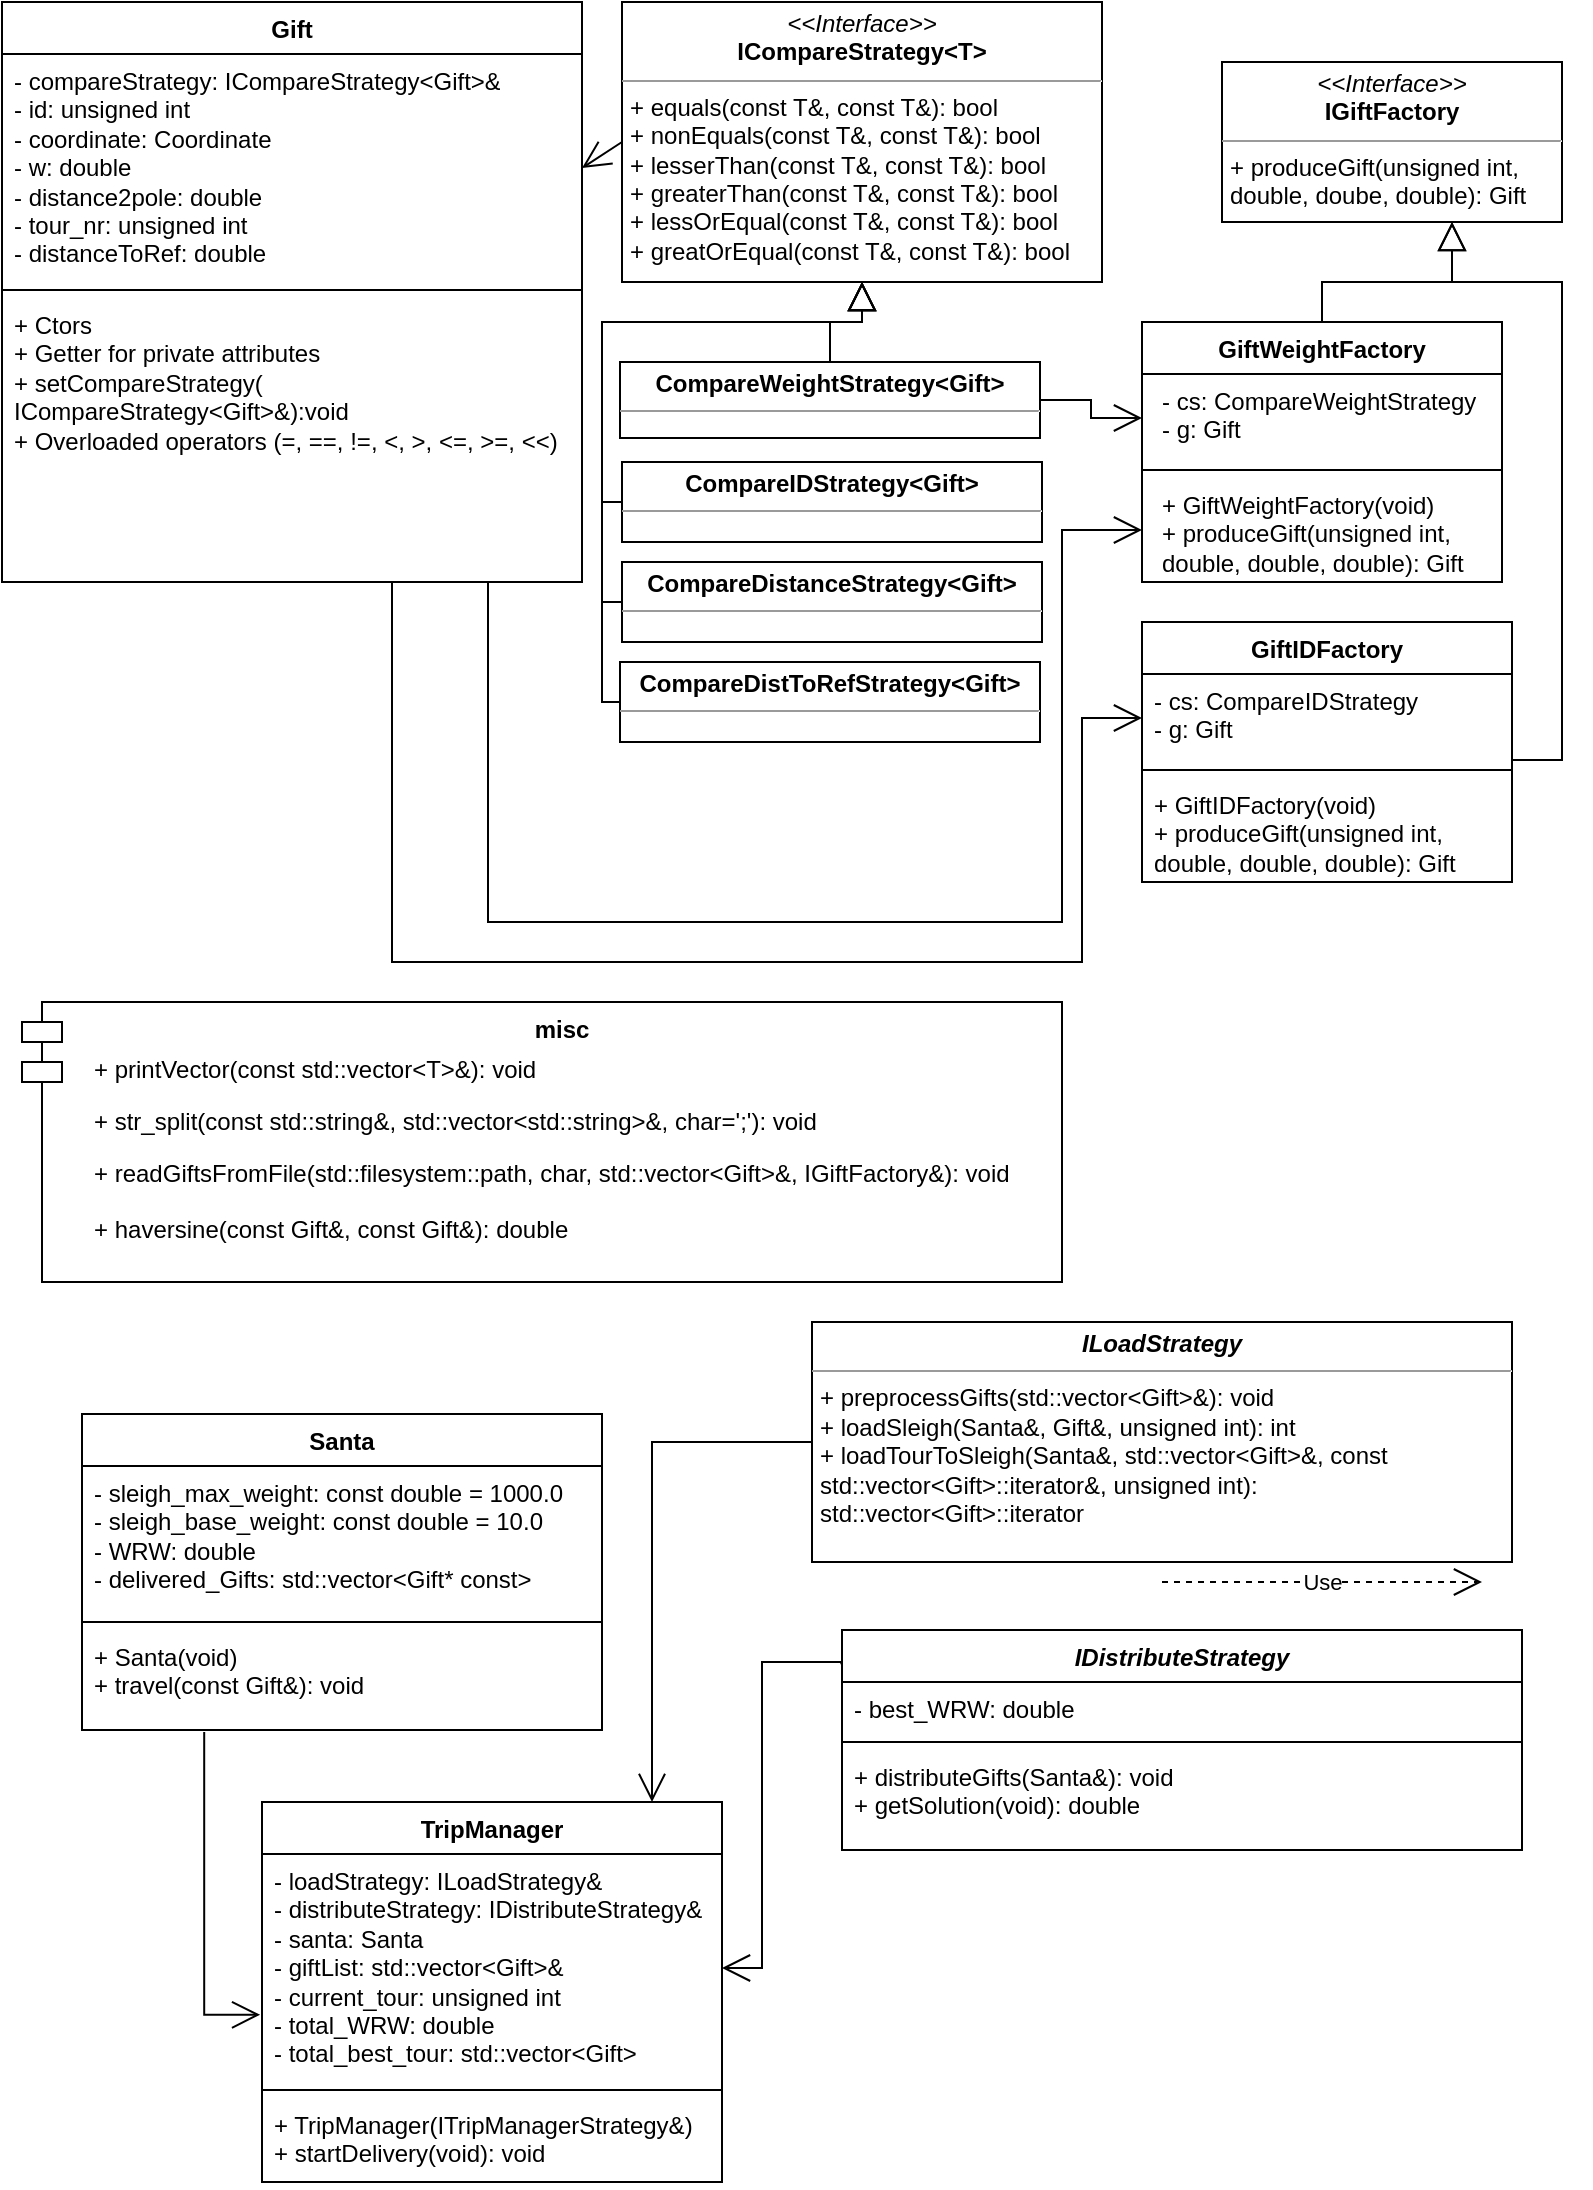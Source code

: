 <mxfile version="22.1.11" type="device">
  <diagram name="Seite-1" id="ASxsumQu7pJLe566KBgn">
    <mxGraphModel dx="1604" dy="766" grid="1" gridSize="10" guides="1" tooltips="1" connect="1" arrows="1" fold="1" page="1" pageScale="1" pageWidth="827" pageHeight="1169" math="0" shadow="0">
      <root>
        <mxCell id="0" />
        <mxCell id="1" parent="0" />
        <mxCell id="bUaNP1XcXVb3BBQHLldB-11" value="&lt;p style=&quot;margin:0px;margin-top:4px;text-align:center;&quot;&gt;&lt;b&gt;CompareWeightStrategy&amp;lt;Gift&amp;gt;&lt;/b&gt;&lt;/p&gt;&lt;hr size=&quot;1&quot;&gt;&lt;div style=&quot;height:2px;&quot;&gt;&lt;/div&gt;" style="verticalAlign=top;align=left;overflow=fill;fontSize=12;fontFamily=Helvetica;html=1;whiteSpace=wrap;" parent="1" vertex="1">
          <mxGeometry x="329" y="200" width="210" height="38" as="geometry" />
        </mxCell>
        <mxCell id="bUaNP1XcXVb3BBQHLldB-13" value="&lt;p style=&quot;margin:0px;margin-top:4px;text-align:center;&quot;&gt;&lt;b&gt;CompareIDStrategy&amp;lt;Gift&amp;gt;&lt;/b&gt;&lt;/p&gt;&lt;hr size=&quot;1&quot;&gt;&lt;div style=&quot;height:2px;&quot;&gt;&lt;/div&gt;" style="verticalAlign=top;align=left;overflow=fill;fontSize=12;fontFamily=Helvetica;html=1;whiteSpace=wrap;" parent="1" vertex="1">
          <mxGeometry x="330" y="250" width="210" height="40" as="geometry" />
        </mxCell>
        <mxCell id="bUaNP1XcXVb3BBQHLldB-14" value="" style="endArrow=block;endFill=0;endSize=12;html=1;rounded=0;exitX=0.5;exitY=0;exitDx=0;exitDy=0;edgeStyle=orthogonalEdgeStyle;entryX=0.5;entryY=1;entryDx=0;entryDy=0;" parent="1" source="bUaNP1XcXVb3BBQHLldB-11" target="bUaNP1XcXVb3BBQHLldB-21" edge="1">
          <mxGeometry width="160" relative="1" as="geometry">
            <mxPoint x="350" y="210" as="sourcePoint" />
            <mxPoint x="440" y="120" as="targetPoint" />
          </mxGeometry>
        </mxCell>
        <mxCell id="bUaNP1XcXVb3BBQHLldB-15" value="" style="endArrow=block;endFill=0;endSize=12;html=1;rounded=0;entryX=0.5;entryY=1;entryDx=0;entryDy=0;exitX=0;exitY=0.5;exitDx=0;exitDy=0;edgeStyle=orthogonalEdgeStyle;" parent="1" source="bUaNP1XcXVb3BBQHLldB-13" target="bUaNP1XcXVb3BBQHLldB-21" edge="1">
          <mxGeometry width="160" relative="1" as="geometry">
            <mxPoint x="350" y="210" as="sourcePoint" />
            <mxPoint x="450" y="65" as="targetPoint" />
            <Array as="points">
              <mxPoint x="320" y="270" />
              <mxPoint x="320" y="180" />
              <mxPoint x="450" y="180" />
            </Array>
          </mxGeometry>
        </mxCell>
        <mxCell id="bUaNP1XcXVb3BBQHLldB-21" value="&lt;p style=&quot;margin:0px;margin-top:4px;text-align:center;&quot;&gt;&lt;i&gt;&amp;lt;&amp;lt;Interface&amp;gt;&amp;gt;&lt;/i&gt;&lt;br&gt;&lt;b&gt;ICompareStrategy&amp;lt;T&amp;gt;&lt;/b&gt;&lt;/p&gt;&lt;hr size=&quot;1&quot;&gt;&lt;p style=&quot;margin:0px;margin-left:4px;&quot;&gt;+ equals(const T&amp;amp;, const T&amp;amp;): bool&lt;br&gt;+ nonEquals(const T&amp;amp;, const T&amp;amp;): bool&lt;/p&gt;&lt;p style=&quot;margin:0px;margin-left:4px;&quot;&gt;+ lesserThan(const T&amp;amp;, const T&amp;amp;): bool&lt;/p&gt;&lt;p style=&quot;margin:0px;margin-left:4px;&quot;&gt;+ greaterThan(const T&amp;amp;, const T&amp;amp;): bool&lt;/p&gt;&lt;p style=&quot;margin:0px;margin-left:4px;&quot;&gt;+ lessOrEqual(const T&amp;amp;, const T&amp;amp;): bool&lt;/p&gt;&lt;p style=&quot;margin:0px;margin-left:4px;&quot;&gt;+ greatOrEqual(const T&amp;amp;, const T&amp;amp;): bool&lt;/p&gt;" style="verticalAlign=top;align=left;overflow=fill;fontSize=12;fontFamily=Helvetica;html=1;whiteSpace=wrap;" parent="1" vertex="1">
          <mxGeometry x="330" y="20" width="240" height="140" as="geometry" />
        </mxCell>
        <mxCell id="bUaNP1XcXVb3BBQHLldB-22" value="Gift" style="swimlane;fontStyle=1;align=center;verticalAlign=top;childLayout=stackLayout;horizontal=1;startSize=26;horizontalStack=0;resizeParent=1;resizeParentMax=0;resizeLast=0;collapsible=1;marginBottom=0;whiteSpace=wrap;html=1;" parent="1" vertex="1">
          <mxGeometry x="20" y="20" width="290" height="290" as="geometry" />
        </mxCell>
        <mxCell id="bUaNP1XcXVb3BBQHLldB-23" value="&lt;div&gt;- compareStrategy: ICompareStrategy&amp;lt;Gift&amp;gt;&amp;amp;&lt;/div&gt;&lt;div&gt;- id: unsigned int&lt;/div&gt;&lt;div&gt;- coordinate: Coordinate &lt;/div&gt;&lt;div&gt;- w: double&lt;/div&gt;&lt;div&gt;- distance2pole: double&lt;/div&gt;&lt;div&gt;- tour_nr: unsigned int&lt;/div&gt;&lt;div&gt;- distanceToRef: double&lt;br&gt;&lt;/div&gt;" style="text;strokeColor=none;fillColor=none;align=left;verticalAlign=top;spacingLeft=4;spacingRight=4;overflow=hidden;rotatable=0;points=[[0,0.5],[1,0.5]];portConstraint=eastwest;whiteSpace=wrap;html=1;" parent="bUaNP1XcXVb3BBQHLldB-22" vertex="1">
          <mxGeometry y="26" width="290" height="114" as="geometry" />
        </mxCell>
        <mxCell id="bUaNP1XcXVb3BBQHLldB-24" value="" style="line;strokeWidth=1;fillColor=none;align=left;verticalAlign=middle;spacingTop=-1;spacingLeft=3;spacingRight=3;rotatable=0;labelPosition=right;points=[];portConstraint=eastwest;strokeColor=inherit;" parent="bUaNP1XcXVb3BBQHLldB-22" vertex="1">
          <mxGeometry y="140" width="290" height="8" as="geometry" />
        </mxCell>
        <mxCell id="bUaNP1XcXVb3BBQHLldB-25" value="&lt;div&gt;+ Ctors&lt;br&gt;&lt;/div&gt;&lt;div&gt;+ Getter for private attributes&lt;/div&gt;&lt;div&gt;+ setCompareStrategy(&lt;/div&gt;&lt;div&gt;ICompareStrategy&amp;lt;Gift&amp;gt;&amp;amp;):void&lt;/div&gt;&lt;div&gt;+ Overloaded operators (=, ==, !=, &amp;lt;, &amp;gt;, &amp;lt;=, &amp;gt;=, &amp;lt;&amp;lt;)&lt;br&gt;&lt;/div&gt;" style="text;strokeColor=none;fillColor=none;align=left;verticalAlign=top;spacingLeft=4;spacingRight=4;overflow=hidden;rotatable=0;points=[[0,0.5],[1,0.5]];portConstraint=eastwest;whiteSpace=wrap;html=1;" parent="bUaNP1XcXVb3BBQHLldB-22" vertex="1">
          <mxGeometry y="148" width="290" height="142" as="geometry" />
        </mxCell>
        <mxCell id="bUaNP1XcXVb3BBQHLldB-26" value="&lt;p style=&quot;margin:0px;margin-top:4px;text-align:center;&quot;&gt;&lt;i&gt;&amp;lt;&amp;lt;Interface&amp;gt;&amp;gt;&lt;/i&gt;&lt;br&gt;&lt;b&gt;IGiftFactory&lt;/b&gt;&lt;/p&gt;&lt;hr size=&quot;1&quot;&gt;&lt;p style=&quot;margin:0px;margin-left:4px;&quot;&gt;+ produceGift(unsigned int, double, doube, double): Gift&lt;br&gt;&lt;/p&gt;" style="verticalAlign=top;align=left;overflow=fill;fontSize=12;fontFamily=Helvetica;html=1;whiteSpace=wrap;" parent="1" vertex="1">
          <mxGeometry x="630" y="50" width="170" height="80" as="geometry" />
        </mxCell>
        <mxCell id="bUaNP1XcXVb3BBQHLldB-30" value="" style="endArrow=none;endFill=0;endSize=12;html=1;rounded=0;exitX=0;exitY=0.5;exitDx=0;exitDy=0;entryX=1;entryY=0.5;entryDx=0;entryDy=0;edgeStyle=orthogonalEdgeStyle;startArrow=open;startFill=0;targetPerimeterSpacing=0;startSize=12;" parent="1" source="bUaNP1XcXVb3BBQHLldB-38" target="bUaNP1XcXVb3BBQHLldB-11" edge="1">
          <mxGeometry width="160" relative="1" as="geometry">
            <mxPoint x="330" y="210" as="sourcePoint" />
            <mxPoint x="490" y="210" as="targetPoint" />
          </mxGeometry>
        </mxCell>
        <mxCell id="bUaNP1XcXVb3BBQHLldB-31" value="" style="endArrow=none;endFill=0;endSize=12;html=1;rounded=0;entryX=0.935;entryY=1;entryDx=0;entryDy=0;entryPerimeter=0;edgeStyle=orthogonalEdgeStyle;startArrow=open;startFill=0;startSize=12;exitX=0;exitY=0.5;exitDx=0;exitDy=0;" parent="1" source="bUaNP1XcXVb3BBQHLldB-40" target="bUaNP1XcXVb3BBQHLldB-25" edge="1">
          <mxGeometry width="160" relative="1" as="geometry">
            <mxPoint x="430" y="380" as="sourcePoint" />
            <mxPoint x="156" y="210" as="targetPoint" />
            <Array as="points">
              <mxPoint x="550" y="284" />
              <mxPoint x="550" y="480" />
              <mxPoint x="263" y="480" />
            </Array>
          </mxGeometry>
        </mxCell>
        <mxCell id="bUaNP1XcXVb3BBQHLldB-37" value="GiftWeightFactory" style="swimlane;fontStyle=1;align=center;verticalAlign=top;childLayout=stackLayout;horizontal=1;startSize=26;horizontalStack=0;resizeParent=1;resizeParentMax=0;resizeLast=0;collapsible=1;marginBottom=0;whiteSpace=wrap;html=1;" parent="1" vertex="1">
          <mxGeometry x="590" y="180" width="180" height="130" as="geometry">
            <mxRectangle x="260" y="480" width="140" height="30" as="alternateBounds" />
          </mxGeometry>
        </mxCell>
        <mxCell id="bUaNP1XcXVb3BBQHLldB-38" value="&lt;p style=&quot;margin:0px;margin-left:4px;&quot;&gt;- cs: CompareWeightStrategy&lt;/p&gt;&lt;p style=&quot;margin:0px;margin-left:4px;&quot;&gt;- g: Gift&lt;/p&gt;" style="text;strokeColor=none;fillColor=none;align=left;verticalAlign=top;spacingLeft=4;spacingRight=4;overflow=hidden;rotatable=0;points=[[0,0.5],[1,0.5]];portConstraint=eastwest;whiteSpace=wrap;html=1;" parent="bUaNP1XcXVb3BBQHLldB-37" vertex="1">
          <mxGeometry y="26" width="180" height="44" as="geometry" />
        </mxCell>
        <mxCell id="bUaNP1XcXVb3BBQHLldB-39" value="" style="line;strokeWidth=1;fillColor=none;align=left;verticalAlign=middle;spacingTop=-1;spacingLeft=3;spacingRight=3;rotatable=0;labelPosition=right;points=[];portConstraint=eastwest;strokeColor=inherit;" parent="bUaNP1XcXVb3BBQHLldB-37" vertex="1">
          <mxGeometry y="70" width="180" height="8" as="geometry" />
        </mxCell>
        <mxCell id="bUaNP1XcXVb3BBQHLldB-40" value="&lt;p style=&quot;margin:0px;margin-left:4px;&quot;&gt;+ GiftWeightFactory(void)&lt;/p&gt;&lt;p style=&quot;margin:0px;margin-left:4px;&quot;&gt;+ produceGift(unsigned int, double, double, double): Gift&lt;/p&gt;" style="text;strokeColor=none;fillColor=none;align=left;verticalAlign=top;spacingLeft=4;spacingRight=4;overflow=hidden;rotatable=0;points=[[0,0.5],[1,0.5]];portConstraint=eastwest;whiteSpace=wrap;html=1;" parent="bUaNP1XcXVb3BBQHLldB-37" vertex="1">
          <mxGeometry y="78" width="180" height="52" as="geometry" />
        </mxCell>
        <mxCell id="bUaNP1XcXVb3BBQHLldB-43" value="Santa" style="swimlane;fontStyle=1;align=center;verticalAlign=top;childLayout=stackLayout;horizontal=1;startSize=26;horizontalStack=0;resizeParent=1;resizeParentMax=0;resizeLast=0;collapsible=1;marginBottom=0;whiteSpace=wrap;html=1;" parent="1" vertex="1">
          <mxGeometry x="60" y="726" width="260" height="158" as="geometry" />
        </mxCell>
        <mxCell id="bUaNP1XcXVb3BBQHLldB-44" value="&lt;div&gt;- sleigh_max_weight: const double = 1000.0&lt;/div&gt;&lt;div&gt;- sleigh_base_weight: const double = 10.0&lt;/div&gt;&lt;div&gt;- WRW: double&lt;/div&gt;&lt;div&gt;- delivered_Gifts: std::vector&amp;lt;Gift* const&amp;gt;&lt;br&gt;&lt;/div&gt;" style="text;strokeColor=none;fillColor=none;align=left;verticalAlign=top;spacingLeft=4;spacingRight=4;overflow=hidden;rotatable=0;points=[[0,0.5],[1,0.5]];portConstraint=eastwest;whiteSpace=wrap;html=1;" parent="bUaNP1XcXVb3BBQHLldB-43" vertex="1">
          <mxGeometry y="26" width="260" height="74" as="geometry" />
        </mxCell>
        <mxCell id="bUaNP1XcXVb3BBQHLldB-45" value="" style="line;strokeWidth=1;fillColor=none;align=left;verticalAlign=middle;spacingTop=-1;spacingLeft=3;spacingRight=3;rotatable=0;labelPosition=right;points=[];portConstraint=eastwest;strokeColor=inherit;" parent="bUaNP1XcXVb3BBQHLldB-43" vertex="1">
          <mxGeometry y="100" width="260" height="8" as="geometry" />
        </mxCell>
        <mxCell id="bUaNP1XcXVb3BBQHLldB-46" value="&lt;div&gt;+ Santa(void)&lt;/div&gt;&lt;div&gt;+ travel(const Gift&amp;amp;): void&lt;br&gt;&lt;/div&gt;" style="text;strokeColor=none;fillColor=none;align=left;verticalAlign=top;spacingLeft=4;spacingRight=4;overflow=hidden;rotatable=0;points=[[0,0.5],[1,0.5]];portConstraint=eastwest;whiteSpace=wrap;html=1;" parent="bUaNP1XcXVb3BBQHLldB-43" vertex="1">
          <mxGeometry y="108" width="260" height="50" as="geometry" />
        </mxCell>
        <mxCell id="bUaNP1XcXVb3BBQHLldB-47" value="&lt;p style=&quot;margin:0px;margin-top:4px;text-align:center;&quot;&gt;&lt;i&gt;&lt;b&gt;ILoadStrategy&lt;/b&gt;&lt;/i&gt;&lt;br&gt;&lt;/p&gt;&lt;hr size=&quot;1&quot;&gt;&lt;p style=&quot;margin:0px;margin-left:4px;&quot;&gt;+ preprocessGifts(std::vector&amp;lt;Gift&amp;gt;&amp;amp;): void&lt;/p&gt;&lt;p style=&quot;margin:0px;margin-left:4px;&quot;&gt;+ loadSleigh(Santa&amp;amp;, Gift&amp;amp;, unsigned int): int&lt;/p&gt;&lt;p style=&quot;margin:0px;margin-left:4px;&quot;&gt;+ loadTourToSleigh(Santa&amp;amp;, std::vector&amp;lt;Gift&amp;gt;&amp;amp;, const std::vector&amp;lt;Gift&amp;gt;::iterator&amp;amp;, unsigned int): std::vector&amp;lt;Gift&amp;gt;::iterator&lt;br&gt;&lt;/p&gt;" style="verticalAlign=top;align=left;overflow=fill;fontSize=12;fontFamily=Helvetica;html=1;whiteSpace=wrap;" parent="1" vertex="1">
          <mxGeometry x="425" y="680" width="350" height="120" as="geometry" />
        </mxCell>
        <mxCell id="bUaNP1XcXVb3BBQHLldB-49" value="TripManager" style="swimlane;fontStyle=1;align=center;verticalAlign=top;childLayout=stackLayout;horizontal=1;startSize=26;horizontalStack=0;resizeParent=1;resizeParentMax=0;resizeLast=0;collapsible=1;marginBottom=0;whiteSpace=wrap;html=1;" parent="1" vertex="1">
          <mxGeometry x="150" y="920" width="230" height="190" as="geometry" />
        </mxCell>
        <mxCell id="bUaNP1XcXVb3BBQHLldB-50" value="&lt;div&gt;- loadStrategy: ILoadStrategy&amp;amp;&lt;/div&gt;&lt;div&gt;- distributeStrategy: IDistributeStrategy&amp;amp;&lt;br&gt;&lt;/div&gt;&lt;div&gt;- santa: Santa&lt;/div&gt;&lt;div&gt;- giftList: std::vector&amp;lt;Gift&amp;gt;&amp;amp;&lt;/div&gt;&lt;div&gt;- current_tour: unsigned int&lt;/div&gt;&lt;div&gt;- total_WRW: double&lt;/div&gt;&lt;div&gt;- total_best_tour: std::vector&amp;lt;Gift&amp;gt;&lt;br&gt;&lt;/div&gt;" style="text;strokeColor=none;fillColor=none;align=left;verticalAlign=top;spacingLeft=4;spacingRight=4;overflow=hidden;rotatable=0;points=[[0,0.5],[1,0.5]];portConstraint=eastwest;whiteSpace=wrap;html=1;" parent="bUaNP1XcXVb3BBQHLldB-49" vertex="1">
          <mxGeometry y="26" width="230" height="114" as="geometry" />
        </mxCell>
        <mxCell id="bUaNP1XcXVb3BBQHLldB-51" value="" style="line;strokeWidth=1;fillColor=none;align=left;verticalAlign=middle;spacingTop=-1;spacingLeft=3;spacingRight=3;rotatable=0;labelPosition=right;points=[];portConstraint=eastwest;strokeColor=inherit;" parent="bUaNP1XcXVb3BBQHLldB-49" vertex="1">
          <mxGeometry y="140" width="230" height="8" as="geometry" />
        </mxCell>
        <mxCell id="bUaNP1XcXVb3BBQHLldB-52" value="&lt;div&gt;+ TripManager(ITripManagerStrategy&amp;amp;)&lt;/div&gt;&lt;div&gt;+ startDelivery(void): void&lt;br&gt;&lt;/div&gt;" style="text;strokeColor=none;fillColor=none;align=left;verticalAlign=top;spacingLeft=4;spacingRight=4;overflow=hidden;rotatable=0;points=[[0,0.5],[1,0.5]];portConstraint=eastwest;whiteSpace=wrap;html=1;" parent="bUaNP1XcXVb3BBQHLldB-49" vertex="1">
          <mxGeometry y="148" width="230" height="42" as="geometry" />
        </mxCell>
        <mxCell id="bUaNP1XcXVb3BBQHLldB-53" value="" style="endArrow=open;endFill=1;endSize=12;html=1;rounded=0;exitX=0;exitY=0.5;exitDx=0;exitDy=0;edgeStyle=orthogonalEdgeStyle;" parent="1" source="bUaNP1XcXVb3BBQHLldB-47" edge="1">
          <mxGeometry width="160" relative="1" as="geometry">
            <mxPoint x="580" y="702.5" as="sourcePoint" />
            <mxPoint x="345" y="920" as="targetPoint" />
            <Array as="points">
              <mxPoint x="345" y="740" />
            </Array>
          </mxGeometry>
        </mxCell>
        <mxCell id="bUaNP1XcXVb3BBQHLldB-54" value="" style="endArrow=open;endFill=1;endSize=12;html=1;rounded=0;exitX=0.235;exitY=1.02;exitDx=0;exitDy=0;exitPerimeter=0;entryX=-0.004;entryY=0.705;entryDx=0;entryDy=0;entryPerimeter=0;edgeStyle=orthogonalEdgeStyle;" parent="1" source="bUaNP1XcXVb3BBQHLldB-46" target="bUaNP1XcXVb3BBQHLldB-50" edge="1">
          <mxGeometry width="160" relative="1" as="geometry">
            <mxPoint x="330" y="390" as="sourcePoint" />
            <mxPoint x="490" y="390" as="targetPoint" />
          </mxGeometry>
        </mxCell>
        <mxCell id="bUaNP1XcXVb3BBQHLldB-55" value="GiftIDFactory" style="swimlane;fontStyle=1;align=center;verticalAlign=top;childLayout=stackLayout;horizontal=1;startSize=26;horizontalStack=0;resizeParent=1;resizeParentMax=0;resizeLast=0;collapsible=1;marginBottom=0;whiteSpace=wrap;html=1;" parent="1" vertex="1">
          <mxGeometry x="590" y="330" width="185" height="130" as="geometry" />
        </mxCell>
        <mxCell id="bUaNP1XcXVb3BBQHLldB-56" value="&lt;div&gt;- cs: CompareIDStrategy&lt;/div&gt;&lt;div&gt;- g: Gift&lt;br&gt;&lt;/div&gt;" style="text;strokeColor=none;fillColor=none;align=left;verticalAlign=top;spacingLeft=4;spacingRight=4;overflow=hidden;rotatable=0;points=[[0,0.5],[1,0.5]];portConstraint=eastwest;whiteSpace=wrap;html=1;" parent="bUaNP1XcXVb3BBQHLldB-55" vertex="1">
          <mxGeometry y="26" width="185" height="44" as="geometry" />
        </mxCell>
        <mxCell id="bUaNP1XcXVb3BBQHLldB-57" value="" style="line;strokeWidth=1;fillColor=none;align=left;verticalAlign=middle;spacingTop=-1;spacingLeft=3;spacingRight=3;rotatable=0;labelPosition=right;points=[];portConstraint=eastwest;strokeColor=inherit;" parent="bUaNP1XcXVb3BBQHLldB-55" vertex="1">
          <mxGeometry y="70" width="185" height="8" as="geometry" />
        </mxCell>
        <mxCell id="bUaNP1XcXVb3BBQHLldB-58" value="&lt;div&gt;+ GiftIDFactory(void)&lt;/div&gt;&lt;div&gt;+ produceGift(unsigned int, double, double, double): Gift&lt;br&gt;&lt;/div&gt;" style="text;strokeColor=none;fillColor=none;align=left;verticalAlign=top;spacingLeft=4;spacingRight=4;overflow=hidden;rotatable=0;points=[[0,0.5],[1,0.5]];portConstraint=eastwest;whiteSpace=wrap;html=1;" parent="bUaNP1XcXVb3BBQHLldB-55" vertex="1">
          <mxGeometry y="78" width="185" height="52" as="geometry" />
        </mxCell>
        <mxCell id="bUaNP1XcXVb3BBQHLldB-63" value="" style="endArrow=open;endFill=1;endSize=12;html=1;rounded=0;exitX=0.75;exitY=1;exitDx=0;exitDy=0;edgeStyle=orthogonalEdgeStyle;entryX=0;entryY=0.5;entryDx=0;entryDy=0;" parent="1" source="bUaNP1XcXVb3BBQHLldB-22" target="bUaNP1XcXVb3BBQHLldB-56" edge="1">
          <mxGeometry width="160" relative="1" as="geometry">
            <mxPoint x="330" y="330" as="sourcePoint" />
            <mxPoint x="260" y="280" as="targetPoint" />
            <Array as="points">
              <mxPoint x="215" y="500" />
              <mxPoint x="560" y="500" />
              <mxPoint x="560" y="378" />
            </Array>
          </mxGeometry>
        </mxCell>
        <mxCell id="bUaNP1XcXVb3BBQHLldB-69" value="" style="group" parent="1" vertex="1" connectable="0">
          <mxGeometry x="30" y="520" width="530" height="140" as="geometry" />
        </mxCell>
        <mxCell id="bUaNP1XcXVb3BBQHLldB-64" value="&lt;b&gt;misc&lt;/b&gt;" style="shape=module;align=left;spacingLeft=20;align=center;verticalAlign=top;whiteSpace=wrap;html=1;" parent="bUaNP1XcXVb3BBQHLldB-69" vertex="1">
          <mxGeometry width="520" height="140" as="geometry" />
        </mxCell>
        <mxCell id="bUaNP1XcXVb3BBQHLldB-65" value="+ printVector(const std::vector&amp;lt;T&amp;gt;&amp;amp;): void" style="text;strokeColor=none;fillColor=none;align=left;verticalAlign=top;spacingLeft=4;spacingRight=4;overflow=hidden;rotatable=0;points=[[0,0.5],[1,0.5]];portConstraint=eastwest;whiteSpace=wrap;html=1;" parent="bUaNP1XcXVb3BBQHLldB-69" vertex="1">
          <mxGeometry x="30" y="20" width="380" height="26" as="geometry" />
        </mxCell>
        <mxCell id="bUaNP1XcXVb3BBQHLldB-66" value="+ str_split(const std::string&amp;amp;, std::vector&amp;lt;std::string&amp;gt;&amp;amp;, char=&#39;;&#39;): void" style="text;strokeColor=none;fillColor=none;align=left;verticalAlign=top;spacingLeft=4;spacingRight=4;overflow=hidden;rotatable=0;points=[[0,0.5],[1,0.5]];portConstraint=eastwest;whiteSpace=wrap;html=1;" parent="bUaNP1XcXVb3BBQHLldB-69" vertex="1">
          <mxGeometry x="30" y="46" width="390" height="26" as="geometry" />
        </mxCell>
        <mxCell id="bUaNP1XcXVb3BBQHLldB-67" value="+ readGiftsFromFile(std::filesystem::path, char, std::vector&amp;lt;Gift&amp;gt;&amp;amp;, IGiftFactory&amp;amp;): void" style="text;strokeColor=none;fillColor=none;align=left;verticalAlign=top;spacingLeft=4;spacingRight=4;overflow=hidden;rotatable=0;points=[[0,0.5],[1,0.5]];portConstraint=eastwest;whiteSpace=wrap;html=1;" parent="bUaNP1XcXVb3BBQHLldB-69" vertex="1">
          <mxGeometry x="30" y="72" width="500" height="28" as="geometry" />
        </mxCell>
        <mxCell id="bUaNP1XcXVb3BBQHLldB-68" value="+ haversine(const Gift&amp;amp;, const Gift&amp;amp;): double" style="text;strokeColor=none;fillColor=none;align=left;verticalAlign=top;spacingLeft=4;spacingRight=4;overflow=hidden;rotatable=0;points=[[0,0.5],[1,0.5]];portConstraint=eastwest;whiteSpace=wrap;html=1;" parent="bUaNP1XcXVb3BBQHLldB-69" vertex="1">
          <mxGeometry x="30" y="100" width="490" height="26" as="geometry" />
        </mxCell>
        <mxCell id="bUaNP1XcXVb3BBQHLldB-70" value="" style="endArrow=block;endFill=0;endSize=12;html=1;rounded=0;entryX=0.5;entryY=1;entryDx=0;entryDy=0;exitX=0.5;exitY=0;exitDx=0;exitDy=0;edgeStyle=orthogonalEdgeStyle;" parent="1" source="bUaNP1XcXVb3BBQHLldB-37" edge="1">
          <mxGeometry width="160" relative="1" as="geometry">
            <mxPoint x="360" y="360" as="sourcePoint" />
            <mxPoint x="745" y="130" as="targetPoint" />
            <Array as="points">
              <mxPoint x="680" y="160" />
              <mxPoint x="745" y="160" />
            </Array>
          </mxGeometry>
        </mxCell>
        <mxCell id="bUaNP1XcXVb3BBQHLldB-71" value="" style="endArrow=block;endFill=0;endSize=12;html=1;rounded=0;exitX=1;exitY=0.25;exitDx=0;exitDy=0;entryX=0.5;entryY=1;entryDx=0;entryDy=0;edgeStyle=orthogonalEdgeStyle;" parent="1" source="bUaNP1XcXVb3BBQHLldB-55" edge="1">
          <mxGeometry width="160" relative="1" as="geometry">
            <mxPoint x="610" y="550" as="sourcePoint" />
            <mxPoint x="745" y="130" as="targetPoint" />
            <Array as="points">
              <mxPoint x="800" y="399" />
              <mxPoint x="800" y="160" />
              <mxPoint x="745" y="160" />
            </Array>
          </mxGeometry>
        </mxCell>
        <mxCell id="bUaNP1XcXVb3BBQHLldB-72" value="" style="endArrow=open;endFill=1;endSize=12;html=1;rounded=0;entryX=1;entryY=0.5;entryDx=0;entryDy=0;exitX=0;exitY=0.5;exitDx=0;exitDy=0;" parent="1" source="bUaNP1XcXVb3BBQHLldB-21" target="bUaNP1XcXVb3BBQHLldB-23" edge="1">
          <mxGeometry width="160" relative="1" as="geometry">
            <mxPoint x="330" y="360" as="sourcePoint" />
            <mxPoint x="490" y="360" as="targetPoint" />
          </mxGeometry>
        </mxCell>
        <mxCell id="thCJnNdZr9s4GX5kHWCE-1" value="&lt;p style=&quot;margin:0px;margin-top:4px;text-align:center;&quot;&gt;&lt;b&gt;CompareDistanceStrategy&amp;lt;Gift&amp;gt;&lt;/b&gt;&lt;/p&gt;&lt;hr size=&quot;1&quot;&gt;&lt;div style=&quot;height:2px;&quot;&gt;&lt;/div&gt;" style="verticalAlign=top;align=left;overflow=fill;fontSize=12;fontFamily=Helvetica;html=1;whiteSpace=wrap;" parent="1" vertex="1">
          <mxGeometry x="330" y="300" width="210" height="40" as="geometry" />
        </mxCell>
        <mxCell id="thCJnNdZr9s4GX5kHWCE-2" value="&lt;p style=&quot;margin:0px;margin-top:4px;text-align:center;&quot;&gt;&lt;b&gt;CompareDistToRefStrategy&amp;lt;Gift&amp;gt;&lt;/b&gt;&lt;/p&gt;&lt;hr size=&quot;1&quot;&gt;&lt;div style=&quot;height:2px;&quot;&gt;&lt;/div&gt;" style="verticalAlign=top;align=left;overflow=fill;fontSize=12;fontFamily=Helvetica;html=1;whiteSpace=wrap;" parent="1" vertex="1">
          <mxGeometry x="329" y="350" width="210" height="40" as="geometry" />
        </mxCell>
        <mxCell id="thCJnNdZr9s4GX5kHWCE-3" value="" style="endArrow=block;endFill=0;html=1;rounded=0;edgeStyle=orthogonalEdgeStyle;exitX=0;exitY=0.5;exitDx=0;exitDy=0;strokeWidth=1;endSize=12;entryX=0.5;entryY=1;entryDx=0;entryDy=0;" parent="1" source="thCJnNdZr9s4GX5kHWCE-1" target="bUaNP1XcXVb3BBQHLldB-21" edge="1">
          <mxGeometry width="160" relative="1" as="geometry">
            <mxPoint x="355" y="430" as="sourcePoint" />
            <mxPoint x="480" y="180" as="targetPoint" />
            <Array as="points">
              <mxPoint x="320" y="320" />
              <mxPoint x="320" y="180" />
              <mxPoint x="450" y="180" />
            </Array>
          </mxGeometry>
        </mxCell>
        <mxCell id="thCJnNdZr9s4GX5kHWCE-5" value="" style="endArrow=block;endFill=0;html=1;rounded=0;edgeStyle=orthogonalEdgeStyle;exitX=0;exitY=0.5;exitDx=0;exitDy=0;strokeWidth=1;endSize=12;entryX=0.5;entryY=1;entryDx=0;entryDy=0;" parent="1" source="thCJnNdZr9s4GX5kHWCE-2" target="bUaNP1XcXVb3BBQHLldB-21" edge="1">
          <mxGeometry width="160" relative="1" as="geometry">
            <mxPoint x="190" y="460" as="sourcePoint" />
            <mxPoint x="490" y="180" as="targetPoint" />
            <Array as="points">
              <mxPoint x="320" y="370" />
              <mxPoint x="320" y="180" />
              <mxPoint x="450" y="180" />
            </Array>
          </mxGeometry>
        </mxCell>
        <mxCell id="WHaLs7X1-8NQfElFLA_3-6" value="&lt;i&gt;IDistributeStrategy&lt;/i&gt;" style="swimlane;fontStyle=1;align=center;verticalAlign=top;childLayout=stackLayout;horizontal=1;startSize=26;horizontalStack=0;resizeParent=1;resizeParentMax=0;resizeLast=0;collapsible=1;marginBottom=0;whiteSpace=wrap;html=1;" vertex="1" parent="1">
          <mxGeometry x="440" y="834" width="340" height="110" as="geometry" />
        </mxCell>
        <mxCell id="WHaLs7X1-8NQfElFLA_3-7" value="- best_WRW: double" style="text;strokeColor=none;fillColor=none;align=left;verticalAlign=top;spacingLeft=4;spacingRight=4;overflow=hidden;rotatable=0;points=[[0,0.5],[1,0.5]];portConstraint=eastwest;whiteSpace=wrap;html=1;" vertex="1" parent="WHaLs7X1-8NQfElFLA_3-6">
          <mxGeometry y="26" width="340" height="26" as="geometry" />
        </mxCell>
        <mxCell id="WHaLs7X1-8NQfElFLA_3-8" value="" style="line;strokeWidth=1;fillColor=none;align=left;verticalAlign=middle;spacingTop=-1;spacingLeft=3;spacingRight=3;rotatable=0;labelPosition=right;points=[];portConstraint=eastwest;strokeColor=inherit;" vertex="1" parent="WHaLs7X1-8NQfElFLA_3-6">
          <mxGeometry y="52" width="340" height="8" as="geometry" />
        </mxCell>
        <mxCell id="WHaLs7X1-8NQfElFLA_3-9" value="&lt;div&gt;+ distributeGifts(Santa&amp;amp;): void&lt;/div&gt;&lt;div&gt;+ getSolution(void): double&lt;br&gt;&lt;/div&gt;" style="text;strokeColor=none;fillColor=none;align=left;verticalAlign=top;spacingLeft=4;spacingRight=4;overflow=hidden;rotatable=0;points=[[0,0.5],[1,0.5]];portConstraint=eastwest;whiteSpace=wrap;html=1;" vertex="1" parent="WHaLs7X1-8NQfElFLA_3-6">
          <mxGeometry y="60" width="340" height="50" as="geometry" />
        </mxCell>
        <mxCell id="WHaLs7X1-8NQfElFLA_3-10" value="Use" style="endArrow=open;endSize=12;dashed=1;html=1;rounded=0;" edge="1" parent="1">
          <mxGeometry width="160" relative="1" as="geometry">
            <mxPoint x="600" y="810" as="sourcePoint" />
            <mxPoint x="760" y="810" as="targetPoint" />
          </mxGeometry>
        </mxCell>
        <mxCell id="WHaLs7X1-8NQfElFLA_3-11" value="" style="endArrow=open;endFill=1;endSize=12;html=1;rounded=0;exitX=-0.001;exitY=0.156;exitDx=0;exitDy=0;edgeStyle=orthogonalEdgeStyle;exitPerimeter=0;entryX=1;entryY=0.5;entryDx=0;entryDy=0;" edge="1" parent="1" source="WHaLs7X1-8NQfElFLA_3-6" target="bUaNP1XcXVb3BBQHLldB-50">
          <mxGeometry width="160" relative="1" as="geometry">
            <mxPoint x="435" y="750" as="sourcePoint" />
            <mxPoint x="355" y="930" as="targetPoint" />
            <Array as="points">
              <mxPoint x="440" y="850" />
              <mxPoint x="400" y="850" />
              <mxPoint x="400" y="1003" />
            </Array>
          </mxGeometry>
        </mxCell>
      </root>
    </mxGraphModel>
  </diagram>
</mxfile>
